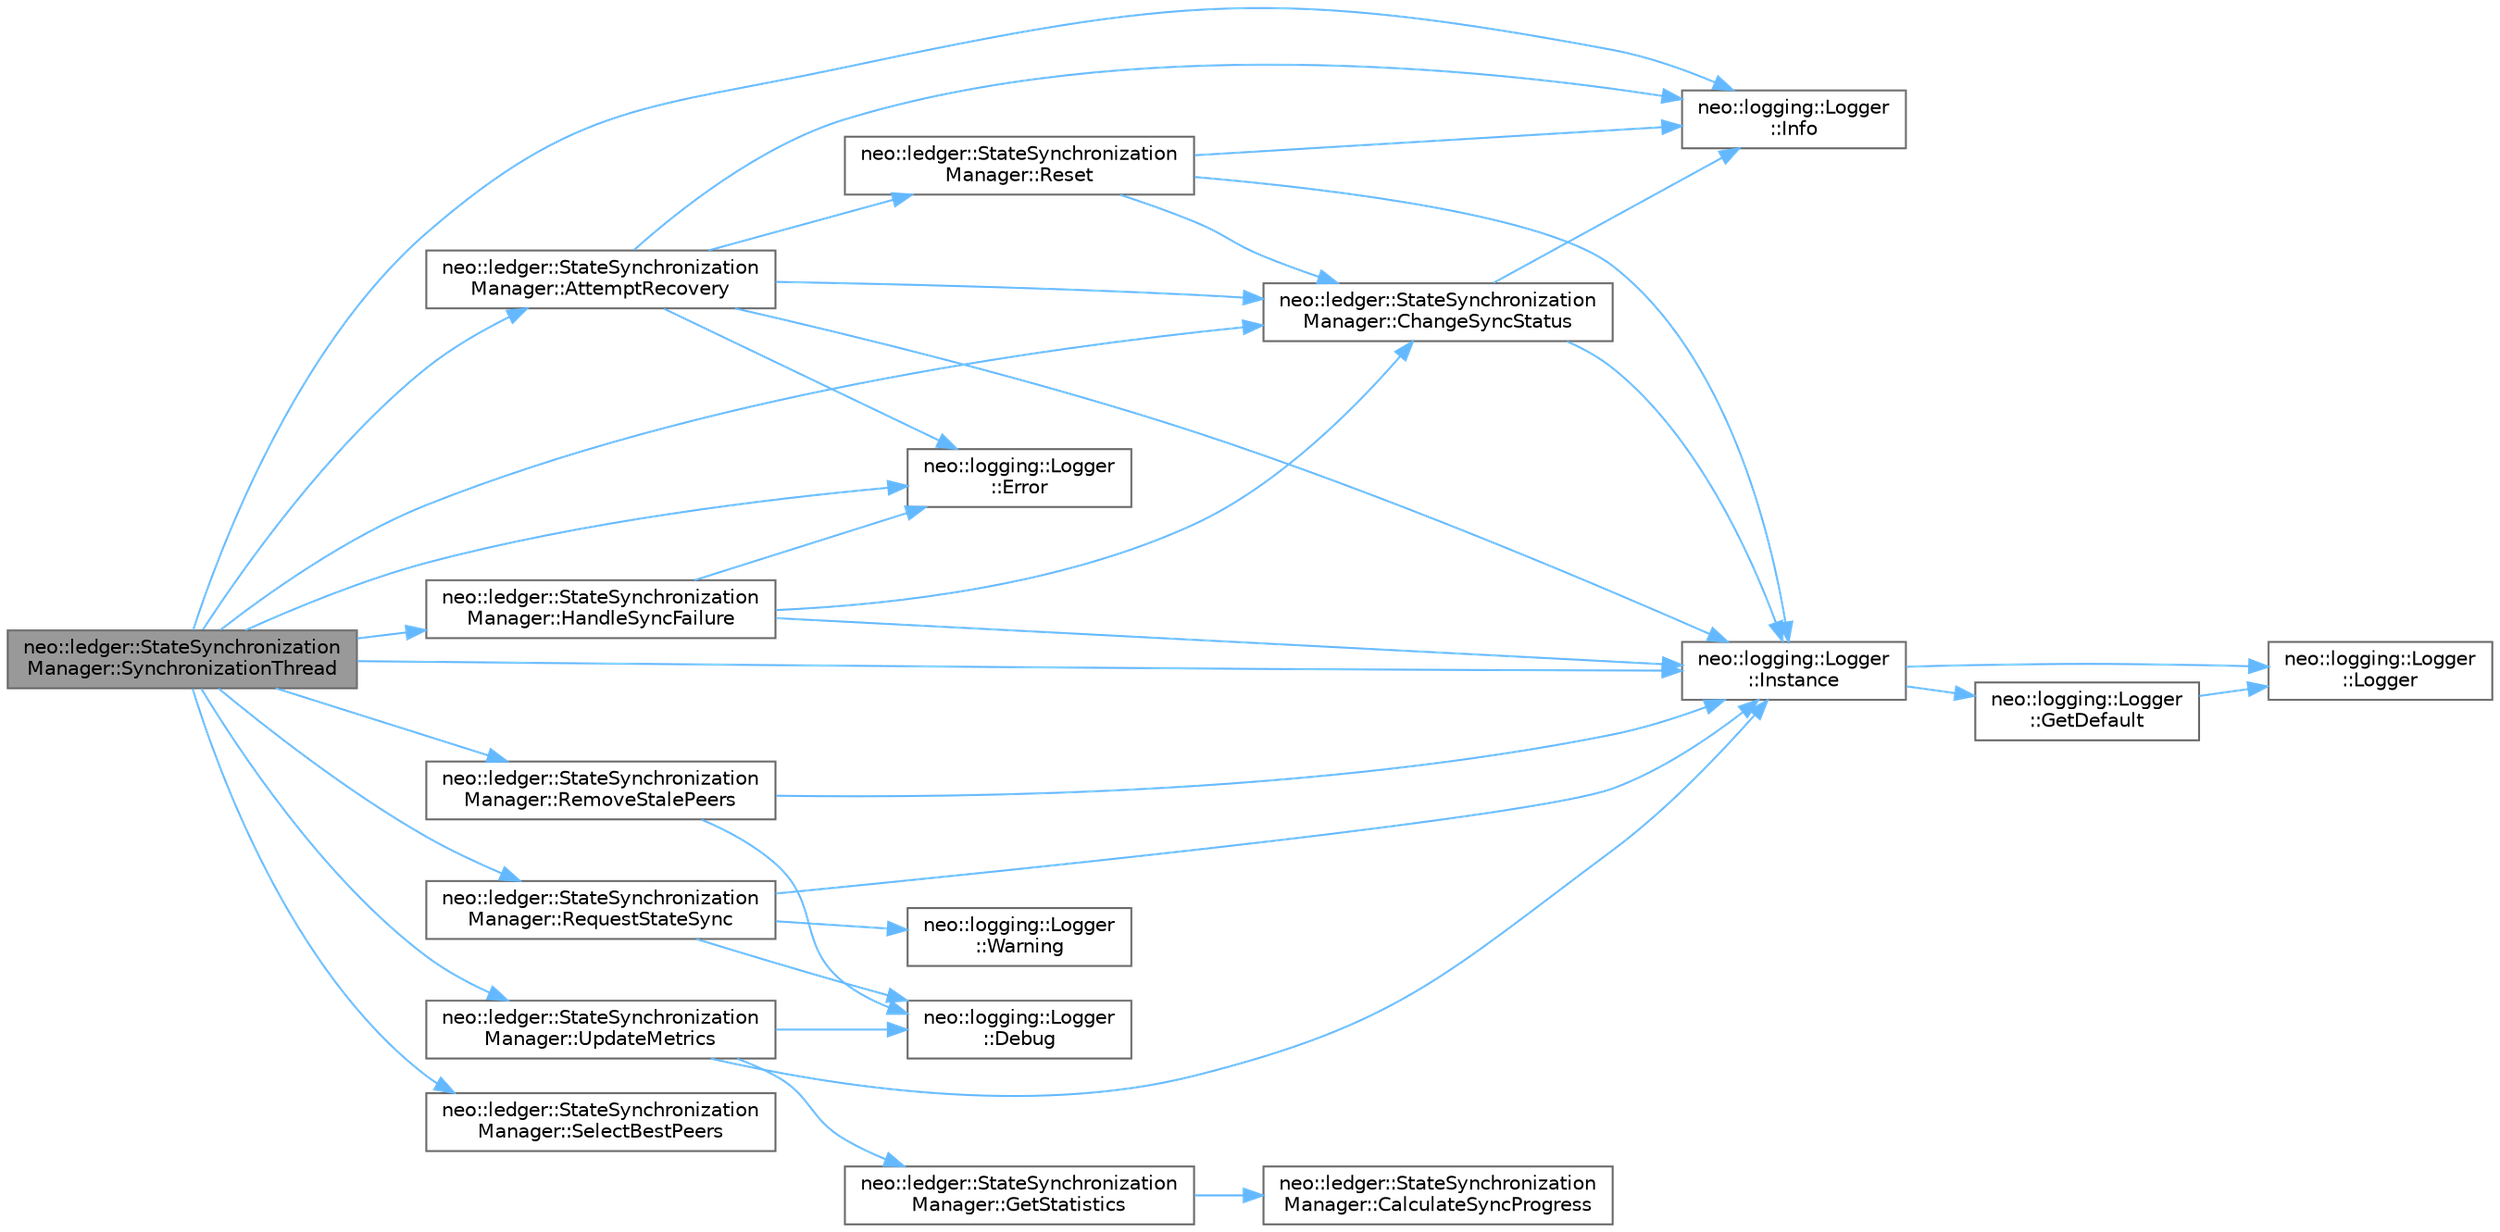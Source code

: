 digraph "neo::ledger::StateSynchronizationManager::SynchronizationThread"
{
 // LATEX_PDF_SIZE
  bgcolor="transparent";
  edge [fontname=Helvetica,fontsize=10,labelfontname=Helvetica,labelfontsize=10];
  node [fontname=Helvetica,fontsize=10,shape=box,height=0.2,width=0.4];
  rankdir="LR";
  Node1 [id="Node000001",label="neo::ledger::StateSynchronization\lManager::SynchronizationThread",height=0.2,width=0.4,color="gray40", fillcolor="grey60", style="filled", fontcolor="black",tooltip="Main synchronization thread function."];
  Node1 -> Node2 [id="edge36_Node000001_Node000002",color="steelblue1",style="solid",tooltip=" "];
  Node2 [id="Node000002",label="neo::ledger::StateSynchronization\lManager::AttemptRecovery",height=0.2,width=0.4,color="grey40", fillcolor="white", style="filled",URL="$classneo_1_1ledger_1_1_state_synchronization_manager.html#aeb5e6505ed8c2fbcd22c1666e2bf5693",tooltip="Attempt recovery from failure."];
  Node2 -> Node3 [id="edge37_Node000002_Node000003",color="steelblue1",style="solid",tooltip=" "];
  Node3 [id="Node000003",label="neo::ledger::StateSynchronization\lManager::ChangeSyncStatus",height=0.2,width=0.4,color="grey40", fillcolor="white", style="filled",URL="$classneo_1_1ledger_1_1_state_synchronization_manager.html#af9eca8e0f4b06152a77dc1ab88a4d8ef",tooltip="Change synchronization status."];
  Node3 -> Node4 [id="edge38_Node000003_Node000004",color="steelblue1",style="solid",tooltip=" "];
  Node4 [id="Node000004",label="neo::logging::Logger\l::Info",height=0.2,width=0.4,color="grey40", fillcolor="white", style="filled",URL="$classneo_1_1logging_1_1_logger.html#a7b9d24c31fd3a110a8abb3d32ab9e800",tooltip="Log an info message."];
  Node3 -> Node5 [id="edge39_Node000003_Node000005",color="steelblue1",style="solid",tooltip=" "];
  Node5 [id="Node000005",label="neo::logging::Logger\l::Instance",height=0.2,width=0.4,color="grey40", fillcolor="white", style="filled",URL="$classneo_1_1logging_1_1_logger.html#ae6d1d8d54985e37831b0f0e66b61be87",tooltip="Get the singleton logger instance (alias for GetDefault)"];
  Node5 -> Node6 [id="edge40_Node000005_Node000006",color="steelblue1",style="solid",tooltip=" "];
  Node6 [id="Node000006",label="neo::logging::Logger\l::GetDefault",height=0.2,width=0.4,color="grey40", fillcolor="white", style="filled",URL="$classneo_1_1logging_1_1_logger.html#abff18ad1faab25601174fa98b85159b9",tooltip="Get the default logger instance."];
  Node6 -> Node7 [id="edge41_Node000006_Node000007",color="steelblue1",style="solid",tooltip=" "];
  Node7 [id="Node000007",label="neo::logging::Logger\l::Logger",height=0.2,width=0.4,color="grey40", fillcolor="white", style="filled",URL="$classneo_1_1logging_1_1_logger.html#a8e3e3c0db70c7a54b526744fc406eb55",tooltip="Constructor."];
  Node5 -> Node7 [id="edge42_Node000005_Node000007",color="steelblue1",style="solid",tooltip=" "];
  Node2 -> Node8 [id="edge43_Node000002_Node000008",color="steelblue1",style="solid",tooltip=" "];
  Node8 [id="Node000008",label="neo::logging::Logger\l::Error",height=0.2,width=0.4,color="grey40", fillcolor="white", style="filled",URL="$classneo_1_1logging_1_1_logger.html#ab2af17208a339e979fef8368a7ea05cc",tooltip="Log an error message."];
  Node2 -> Node4 [id="edge44_Node000002_Node000004",color="steelblue1",style="solid",tooltip=" "];
  Node2 -> Node5 [id="edge45_Node000002_Node000005",color="steelblue1",style="solid",tooltip=" "];
  Node2 -> Node9 [id="edge46_Node000002_Node000009",color="steelblue1",style="solid",tooltip=" "];
  Node9 [id="Node000009",label="neo::ledger::StateSynchronization\lManager::Reset",height=0.2,width=0.4,color="grey40", fillcolor="white", style="filled",URL="$classneo_1_1ledger_1_1_state_synchronization_manager.html#af1d8f3f14c31bec0f82fd8f6d4b19346",tooltip="Reset synchronization state."];
  Node9 -> Node3 [id="edge47_Node000009_Node000003",color="steelblue1",style="solid",tooltip=" "];
  Node9 -> Node4 [id="edge48_Node000009_Node000004",color="steelblue1",style="solid",tooltip=" "];
  Node9 -> Node5 [id="edge49_Node000009_Node000005",color="steelblue1",style="solid",tooltip=" "];
  Node1 -> Node3 [id="edge50_Node000001_Node000003",color="steelblue1",style="solid",tooltip=" "];
  Node1 -> Node8 [id="edge51_Node000001_Node000008",color="steelblue1",style="solid",tooltip=" "];
  Node1 -> Node10 [id="edge52_Node000001_Node000010",color="steelblue1",style="solid",tooltip=" "];
  Node10 [id="Node000010",label="neo::ledger::StateSynchronization\lManager::HandleSyncFailure",height=0.2,width=0.4,color="grey40", fillcolor="white", style="filled",URL="$classneo_1_1ledger_1_1_state_synchronization_manager.html#aee0bf879bf60a9ff37a1bc558b42944e",tooltip="Handle synchronization failure."];
  Node10 -> Node3 [id="edge53_Node000010_Node000003",color="steelblue1",style="solid",tooltip=" "];
  Node10 -> Node8 [id="edge54_Node000010_Node000008",color="steelblue1",style="solid",tooltip=" "];
  Node10 -> Node5 [id="edge55_Node000010_Node000005",color="steelblue1",style="solid",tooltip=" "];
  Node1 -> Node4 [id="edge56_Node000001_Node000004",color="steelblue1",style="solid",tooltip=" "];
  Node1 -> Node5 [id="edge57_Node000001_Node000005",color="steelblue1",style="solid",tooltip=" "];
  Node1 -> Node11 [id="edge58_Node000001_Node000011",color="steelblue1",style="solid",tooltip=" "];
  Node11 [id="Node000011",label="neo::ledger::StateSynchronization\lManager::RemoveStalePeers",height=0.2,width=0.4,color="grey40", fillcolor="white", style="filled",URL="$classneo_1_1ledger_1_1_state_synchronization_manager.html#a8da4bf1773c7a5c412e38f999f5cf16f",tooltip="Remove stale peers."];
  Node11 -> Node12 [id="edge59_Node000011_Node000012",color="steelblue1",style="solid",tooltip=" "];
  Node12 [id="Node000012",label="neo::logging::Logger\l::Debug",height=0.2,width=0.4,color="grey40", fillcolor="white", style="filled",URL="$classneo_1_1logging_1_1_logger.html#a93c1f33b6b290b2e6220e599d0afc9f1",tooltip="Log a debug message."];
  Node11 -> Node5 [id="edge60_Node000011_Node000005",color="steelblue1",style="solid",tooltip=" "];
  Node1 -> Node13 [id="edge61_Node000001_Node000013",color="steelblue1",style="solid",tooltip=" "];
  Node13 [id="Node000013",label="neo::ledger::StateSynchronization\lManager::RequestStateSync",height=0.2,width=0.4,color="grey40", fillcolor="white", style="filled",URL="$classneo_1_1ledger_1_1_state_synchronization_manager.html#ab8e9e6cf496a86130dc6a8cd3e638575",tooltip="Request state synchronization with specific peer."];
  Node13 -> Node12 [id="edge62_Node000013_Node000012",color="steelblue1",style="solid",tooltip=" "];
  Node13 -> Node5 [id="edge63_Node000013_Node000005",color="steelblue1",style="solid",tooltip=" "];
  Node13 -> Node14 [id="edge64_Node000013_Node000014",color="steelblue1",style="solid",tooltip=" "];
  Node14 [id="Node000014",label="neo::logging::Logger\l::Warning",height=0.2,width=0.4,color="grey40", fillcolor="white", style="filled",URL="$classneo_1_1logging_1_1_logger.html#a1a2d08946a4595c714c95eeef473ca5d",tooltip="Log a warning message (alias for Warn)"];
  Node1 -> Node15 [id="edge65_Node000001_Node000015",color="steelblue1",style="solid",tooltip=" "];
  Node15 [id="Node000015",label="neo::ledger::StateSynchronization\lManager::SelectBestPeers",height=0.2,width=0.4,color="grey40", fillcolor="white", style="filled",URL="$classneo_1_1ledger_1_1_state_synchronization_manager.html#ad00549bb5c528e9bc8328280c84b4bd0",tooltip="Select best peers for synchronization."];
  Node1 -> Node16 [id="edge66_Node000001_Node000016",color="steelblue1",style="solid",tooltip=" "];
  Node16 [id="Node000016",label="neo::ledger::StateSynchronization\lManager::UpdateMetrics",height=0.2,width=0.4,color="grey40", fillcolor="white", style="filled",URL="$classneo_1_1ledger_1_1_state_synchronization_manager.html#a449ba50782a8e07c1f6e41fccff67a6b",tooltip="Update synchronization metrics."];
  Node16 -> Node12 [id="edge67_Node000016_Node000012",color="steelblue1",style="solid",tooltip=" "];
  Node16 -> Node17 [id="edge68_Node000016_Node000017",color="steelblue1",style="solid",tooltip=" "];
  Node17 [id="Node000017",label="neo::ledger::StateSynchronization\lManager::GetStatistics",height=0.2,width=0.4,color="grey40", fillcolor="white", style="filled",URL="$classneo_1_1ledger_1_1_state_synchronization_manager.html#a0ba4dc9bcbd76fa948a63731ea66945d",tooltip="Get synchronization statistics."];
  Node17 -> Node18 [id="edge69_Node000017_Node000018",color="steelblue1",style="solid",tooltip=" "];
  Node18 [id="Node000018",label="neo::ledger::StateSynchronization\lManager::CalculateSyncProgress",height=0.2,width=0.4,color="grey40", fillcolor="white", style="filled",URL="$classneo_1_1ledger_1_1_state_synchronization_manager.html#a28315c0db824e6509ded92384de1152c",tooltip="Calculate synchronization progress."];
  Node16 -> Node5 [id="edge70_Node000016_Node000005",color="steelblue1",style="solid",tooltip=" "];
}
